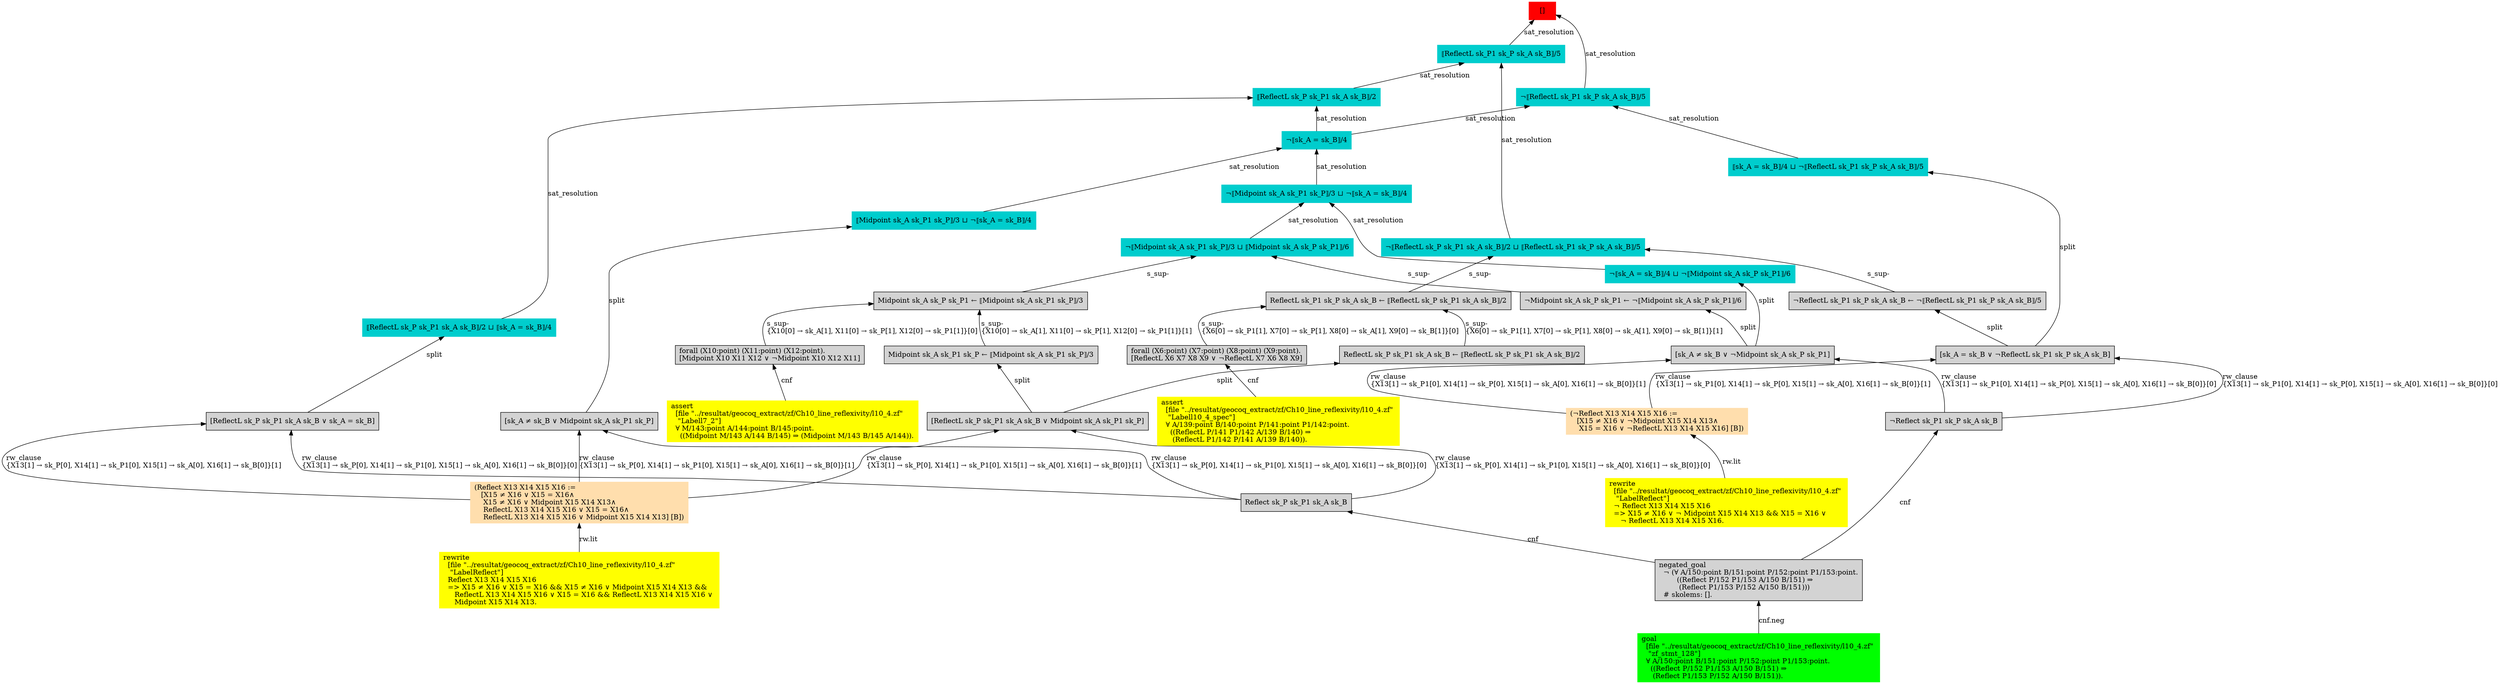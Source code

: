 digraph "unsat_graph" {
  vertex_0 [color=red, label="[]", shape=box, style=filled];
  vertex_0 -> vertex_1 [label="sat_resolution", dir="back"];
  vertex_1 [color=cyan3, shape=box, label="¬⟦ReflectL sk_P1 sk_P sk_A sk_B⟧/5\l", style=filled];
  vertex_1 -> vertex_2 [label="sat_resolution", dir="back"];
  vertex_2 [color=cyan3, shape=box, label="¬⟦sk_A = sk_B⟧/4\l", style=filled];
  vertex_2 -> vertex_3 [label="sat_resolution", dir="back"];
  vertex_3 [color=cyan3, shape=box, label="⟦Midpoint sk_A sk_P1 sk_P⟧/3 ⊔ ¬⟦sk_A = sk_B⟧/4\l", style=filled];
  vertex_3 -> vertex_4 [label="split", dir="back"];
  vertex_4 [shape=box, label="[sk_A ≠ sk_B ∨ Midpoint sk_A sk_P1 sk_P]\l", style=filled];
  vertex_4 -> vertex_5 [label="rw_clause\l\{X13[1] → sk_P[0], X14[1] → sk_P1[0], X15[1] → sk_A[0], X16[1] → sk_B[0]\}[1]\l", dir="back"];
  vertex_5 [color=navajowhite, shape=box, label="(Reflect X13 X14 X15 X16 :=\l   [X15 ≠ X16 ∨ X15 = X16∧\l    X15 ≠ X16 ∨ Midpoint X15 X14 X13∧\l    ReflectL X13 X14 X15 X16 ∨ X15 = X16∧\l    ReflectL X13 X14 X15 X16 ∨ Midpoint X15 X14 X13] [B])\l", style=filled];
  vertex_5 -> vertex_6 [label="rw.lit", dir="back"];
  vertex_6 [color=yellow, shape=box, label="rewrite\l  [file \"../resultat/geocoq_extract/zf/Ch10_line_reflexivity/l10_4.zf\" \l   \"LabelReflect\"]\l  Reflect X13 X14 X15 X16\l  =\> X15 ≠ X16 ∨ X15 = X16 && X15 ≠ X16 ∨ Midpoint X15 X14 X13 && \l     ReflectL X13 X14 X15 X16 ∨ X15 = X16 && ReflectL X13 X14 X15 X16 ∨ \l     Midpoint X15 X14 X13.\l", style=filled];
  vertex_4 -> vertex_7 [label="rw_clause\l\{X13[1] → sk_P[0], X14[1] → sk_P1[0], X15[1] → sk_A[0], X16[1] → sk_B[0]\}[0]\l", dir="back"];
  vertex_7 [shape=box, label="Reflect sk_P sk_P1 sk_A sk_B\l", style=filled];
  vertex_7 -> vertex_8 [label="cnf", dir="back"];
  vertex_8 [shape=box, label="negated_goal\l  ¬ (∀ A/150:point B/151:point P/152:point P1/153:point.\l        ((Reflect P/152 P1/153 A/150 B/151) ⇒\l         (Reflect P1/153 P/152 A/150 B/151)))\l  # skolems: [].\l", style=filled];
  vertex_8 -> vertex_9 [label="cnf.neg", dir="back"];
  vertex_9 [color=green, shape=box, label="goal\l  [file \"../resultat/geocoq_extract/zf/Ch10_line_reflexivity/l10_4.zf\" \l   \"zf_stmt_128\"]\l  ∀ A/150:point B/151:point P/152:point P1/153:point.\l    ((Reflect P/152 P1/153 A/150 B/151) ⇒\l     (Reflect P1/153 P/152 A/150 B/151)).\l", style=filled];
  vertex_2 -> vertex_10 [label="sat_resolution", dir="back"];
  vertex_10 [color=cyan3, shape=box, label="¬⟦Midpoint sk_A sk_P1 sk_P⟧/3 ⊔ ¬⟦sk_A = sk_B⟧/4\l", style=filled];
  vertex_10 -> vertex_11 [label="sat_resolution", dir="back"];
  vertex_11 [color=cyan3, shape=box, label="¬⟦sk_A = sk_B⟧/4 ⊔ ¬⟦Midpoint sk_A sk_P sk_P1⟧/6\l", style=filled];
  vertex_11 -> vertex_12 [label="split", dir="back"];
  vertex_12 [shape=box, label="[sk_A ≠ sk_B ∨ ¬Midpoint sk_A sk_P sk_P1]\l", style=filled];
  vertex_12 -> vertex_13 [label="rw_clause\l\{X13[1] → sk_P1[0], X14[1] → sk_P[0], X15[1] → sk_A[0], X16[1] → sk_B[0]\}[1]\l", dir="back"];
  vertex_13 [color=navajowhite, shape=box, label="(¬Reflect X13 X14 X15 X16 :=\l   [X15 ≠ X16 ∨ ¬Midpoint X15 X14 X13∧\l    X15 = X16 ∨ ¬ReflectL X13 X14 X15 X16] [B])\l", style=filled];
  vertex_13 -> vertex_14 [label="rw.lit", dir="back"];
  vertex_14 [color=yellow, shape=box, label="rewrite\l  [file \"../resultat/geocoq_extract/zf/Ch10_line_reflexivity/l10_4.zf\" \l   \"LabelReflect\"]\l  ¬ Reflect X13 X14 X15 X16\l  =\> X15 ≠ X16 ∨ ¬ Midpoint X15 X14 X13 && X15 = X16 ∨ \l     ¬ ReflectL X13 X14 X15 X16.\l", style=filled];
  vertex_12 -> vertex_15 [label="rw_clause\l\{X13[1] → sk_P1[0], X14[1] → sk_P[0], X15[1] → sk_A[0], X16[1] → sk_B[0]\}[0]\l", dir="back"];
  vertex_15 [shape=box, label="¬Reflect sk_P1 sk_P sk_A sk_B\l", style=filled];
  vertex_15 -> vertex_8 [label="cnf", dir="back"];
  vertex_10 -> vertex_16 [label="sat_resolution", dir="back"];
  vertex_16 [color=cyan3, shape=box, label="¬⟦Midpoint sk_A sk_P1 sk_P⟧/3 ⊔ ⟦Midpoint sk_A sk_P sk_P1⟧/6\l", style=filled];
  vertex_16 -> vertex_17 [label="s_sup-\l", dir="back"];
  vertex_17 [shape=box, label="¬Midpoint sk_A sk_P sk_P1 ← ¬⟦Midpoint sk_A sk_P sk_P1⟧/6\l", style=filled];
  vertex_17 -> vertex_12 [label="split", dir="back"];
  vertex_16 -> vertex_18 [label="s_sup-\l", dir="back"];
  vertex_18 [shape=box, label="Midpoint sk_A sk_P sk_P1 ← ⟦Midpoint sk_A sk_P1 sk_P⟧/3\l", style=filled];
  vertex_18 -> vertex_19 [label="s_sup-\l\{X10[0] → sk_A[1], X11[0] → sk_P[1], X12[0] → sk_P1[1]\}[0]\l", dir="back"];
  vertex_19 [shape=box, label="forall (X10:point) (X11:point) (X12:point).\l[Midpoint X10 X11 X12 ∨ ¬Midpoint X10 X12 X11]\l", style=filled];
  vertex_19 -> vertex_20 [label="cnf", dir="back"];
  vertex_20 [color=yellow, shape=box, label="assert\l  [file \"../resultat/geocoq_extract/zf/Ch10_line_reflexivity/l10_4.zf\" \l   \"Labell7_2\"]\l  ∀ M/143:point A/144:point B/145:point.\l    ((Midpoint M/143 A/144 B/145) ⇒ (Midpoint M/143 B/145 A/144)).\l", style=filled];
  vertex_18 -> vertex_21 [label="s_sup-\l\{X10[0] → sk_A[1], X11[0] → sk_P[1], X12[0] → sk_P1[1]\}[1]\l", dir="back"];
  vertex_21 [shape=box, label="Midpoint sk_A sk_P1 sk_P ← ⟦Midpoint sk_A sk_P1 sk_P⟧/3\l", style=filled];
  vertex_21 -> vertex_22 [label="split", dir="back"];
  vertex_22 [shape=box, label="[ReflectL sk_P sk_P1 sk_A sk_B ∨ Midpoint sk_A sk_P1 sk_P]\l", style=filled];
  vertex_22 -> vertex_5 [label="rw_clause\l\{X13[1] → sk_P[0], X14[1] → sk_P1[0], X15[1] → sk_A[0], X16[1] → sk_B[0]\}[1]\l", dir="back"];
  vertex_22 -> vertex_7 [label="rw_clause\l\{X13[1] → sk_P[0], X14[1] → sk_P1[0], X15[1] → sk_A[0], X16[1] → sk_B[0]\}[0]\l", dir="back"];
  vertex_1 -> vertex_23 [label="sat_resolution", dir="back"];
  vertex_23 [color=cyan3, shape=box, label="⟦sk_A = sk_B⟧/4 ⊔ ¬⟦ReflectL sk_P1 sk_P sk_A sk_B⟧/5\l", style=filled];
  vertex_23 -> vertex_24 [label="split", dir="back"];
  vertex_24 [shape=box, label="[sk_A = sk_B ∨ ¬ReflectL sk_P1 sk_P sk_A sk_B]\l", style=filled];
  vertex_24 -> vertex_13 [label="rw_clause\l\{X13[1] → sk_P1[0], X14[1] → sk_P[0], X15[1] → sk_A[0], X16[1] → sk_B[0]\}[1]\l", dir="back"];
  vertex_24 -> vertex_15 [label="rw_clause\l\{X13[1] → sk_P1[0], X14[1] → sk_P[0], X15[1] → sk_A[0], X16[1] → sk_B[0]\}[0]\l", dir="back"];
  vertex_0 -> vertex_25 [label="sat_resolution", dir="back"];
  vertex_25 [color=cyan3, shape=box, label="⟦ReflectL sk_P1 sk_P sk_A sk_B⟧/5\l", style=filled];
  vertex_25 -> vertex_26 [label="sat_resolution", dir="back"];
  vertex_26 [color=cyan3, shape=box, label="⟦ReflectL sk_P sk_P1 sk_A sk_B⟧/2\l", style=filled];
  vertex_26 -> vertex_2 [label="sat_resolution", dir="back"];
  vertex_26 -> vertex_27 [label="sat_resolution", dir="back"];
  vertex_27 [color=cyan3, shape=box, label="⟦ReflectL sk_P sk_P1 sk_A sk_B⟧/2 ⊔ ⟦sk_A = sk_B⟧/4\l", style=filled];
  vertex_27 -> vertex_28 [label="split", dir="back"];
  vertex_28 [shape=box, label="[ReflectL sk_P sk_P1 sk_A sk_B ∨ sk_A = sk_B]\l", style=filled];
  vertex_28 -> vertex_5 [label="rw_clause\l\{X13[1] → sk_P[0], X14[1] → sk_P1[0], X15[1] → sk_A[0], X16[1] → sk_B[0]\}[1]\l", dir="back"];
  vertex_28 -> vertex_7 [label="rw_clause\l\{X13[1] → sk_P[0], X14[1] → sk_P1[0], X15[1] → sk_A[0], X16[1] → sk_B[0]\}[0]\l", dir="back"];
  vertex_25 -> vertex_29 [label="sat_resolution", dir="back"];
  vertex_29 [color=cyan3, shape=box, label="¬⟦ReflectL sk_P sk_P1 sk_A sk_B⟧/2 ⊔ ⟦ReflectL sk_P1 sk_P sk_A sk_B⟧/5\l", style=filled];
  vertex_29 -> vertex_30 [label="s_sup-\l", dir="back"];
  vertex_30 [shape=box, label="¬ReflectL sk_P1 sk_P sk_A sk_B ← ¬⟦ReflectL sk_P1 sk_P sk_A sk_B⟧/5\l", style=filled];
  vertex_30 -> vertex_24 [label="split", dir="back"];
  vertex_29 -> vertex_31 [label="s_sup-\l", dir="back"];
  vertex_31 [shape=box, label="ReflectL sk_P1 sk_P sk_A sk_B ← ⟦ReflectL sk_P sk_P1 sk_A sk_B⟧/2\l", style=filled];
  vertex_31 -> vertex_32 [label="s_sup-\l\{X6[0] → sk_P1[1], X7[0] → sk_P[1], X8[0] → sk_A[1], X9[0] → sk_B[1]\}[0]\l", dir="back"];
  vertex_32 [shape=box, label="forall (X6:point) (X7:point) (X8:point) (X9:point).\l[ReflectL X6 X7 X8 X9 ∨ ¬ReflectL X7 X6 X8 X9]\l", style=filled];
  vertex_32 -> vertex_33 [label="cnf", dir="back"];
  vertex_33 [color=yellow, shape=box, label="assert\l  [file \"../resultat/geocoq_extract/zf/Ch10_line_reflexivity/l10_4.zf\" \l   \"Labell10_4_spec\"]\l  ∀ A/139:point B/140:point P/141:point P1/142:point.\l    ((ReflectL P/141 P1/142 A/139 B/140) ⇒\l     (ReflectL P1/142 P/141 A/139 B/140)).\l", style=filled];
  vertex_31 -> vertex_34 [label="s_sup-\l\{X6[0] → sk_P1[1], X7[0] → sk_P[1], X8[0] → sk_A[1], X9[0] → sk_B[1]\}[1]\l", dir="back"];
  vertex_34 [shape=box, label="ReflectL sk_P sk_P1 sk_A sk_B ← ⟦ReflectL sk_P sk_P1 sk_A sk_B⟧/2\l", style=filled];
  vertex_34 -> vertex_22 [label="split", dir="back"];
  }


